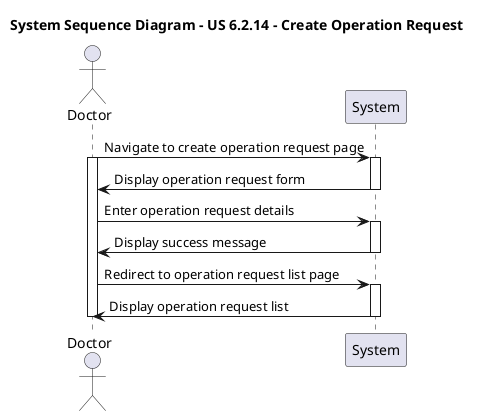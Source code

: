 @startuml US 6.2.14

title System Sequence Diagram - US 6.2.14 - Create Operation Request

actor "Doctor" as user
participant "System" as system

user -> system: Navigate to create operation request page
activate user
activate system

system -> user: Display operation request form
deactivate system

user -> system: Enter operation request details
activate system

system -> user: Display success message
deactivate system

user -> system: Redirect to operation request list page
activate system

system -> user: Display operation request list
deactivate system

deactivate user

@enduml